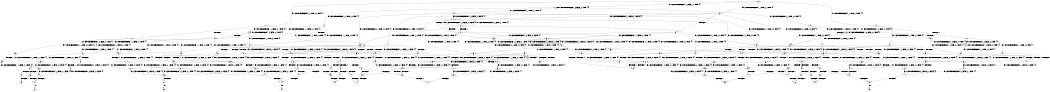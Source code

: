 digraph BCG {
size = "7, 10.5";
center = TRUE;
node [shape = circle];
0 [peripheries = 2];
0 -> 1 [label = "EX !0 !ATOMIC_EXCH_BRANCH (2, +1, TRUE, +0, 2, TRUE) !{0}"];
0 -> 2 [label = "EX !2 !ATOMIC_EXCH_BRANCH (1, +0, FALSE, +0, 1, TRUE) !{0}"];
0 -> 3 [label = "EX !1 !ATOMIC_EXCH_BRANCH (1, +1, TRUE, +0, 2, TRUE) !{0}"];
0 -> 4 [label = "EX !0 !ATOMIC_EXCH_BRANCH (2, +1, TRUE, +0, 2, TRUE) !{0}"];
1 -> 5 [label = "EX !2 !ATOMIC_EXCH_BRANCH (1, +0, FALSE, +0, 1, TRUE) !{0}"];
1 -> 6 [label = "EX !1 !ATOMIC_EXCH_BRANCH (1, +1, TRUE, +0, 2, TRUE) !{0}"];
1 -> 7 [label = "TERMINATE !0"];
2 -> 2 [label = "EX !2 !ATOMIC_EXCH_BRANCH (1, +0, FALSE, +0, 1, TRUE) !{0}"];
2 -> 8 [label = "EX !0 !ATOMIC_EXCH_BRANCH (2, +1, TRUE, +0, 2, TRUE) !{0}"];
2 -> 9 [label = "EX !1 !ATOMIC_EXCH_BRANCH (1, +1, TRUE, +0, 2, TRUE) !{0}"];
2 -> 10 [label = "EX !0 !ATOMIC_EXCH_BRANCH (2, +1, TRUE, +0, 2, TRUE) !{0}"];
3 -> 11 [label = "EX !0 !ATOMIC_EXCH_BRANCH (2, +1, TRUE, +0, 2, TRUE) !{0}"];
3 -> 12 [label = "EX !2 !ATOMIC_EXCH_BRANCH (1, +0, FALSE, +0, 1, FALSE) !{0}"];
3 -> 13 [label = "TERMINATE !1"];
3 -> 14 [label = "EX !0 !ATOMIC_EXCH_BRANCH (2, +1, TRUE, +0, 2, TRUE) !{0}"];
4 -> 15 [label = "EX !2 !ATOMIC_EXCH_BRANCH (1, +0, FALSE, +0, 1, TRUE) !{0}"];
4 -> 16 [label = "EX !1 !ATOMIC_EXCH_BRANCH (1, +1, TRUE, +0, 2, TRUE) !{0}"];
4 -> 17 [label = "TERMINATE !0"];
5 -> 5 [label = "EX !2 !ATOMIC_EXCH_BRANCH (1, +0, FALSE, +0, 1, TRUE) !{0}"];
5 -> 18 [label = "EX !1 !ATOMIC_EXCH_BRANCH (1, +1, TRUE, +0, 2, TRUE) !{0}"];
5 -> 19 [label = "TERMINATE !0"];
6 -> 20 [label = "EX !2 !ATOMIC_EXCH_BRANCH (1, +0, FALSE, +0, 1, FALSE) !{0}"];
6 -> 21 [label = "TERMINATE !0"];
6 -> 22 [label = "TERMINATE !1"];
7 -> 23 [label = "EX !1 !ATOMIC_EXCH_BRANCH (1, +1, TRUE, +0, 2, TRUE) !{1}"];
7 -> 24 [label = "EX !2 !ATOMIC_EXCH_BRANCH (1, +0, FALSE, +0, 1, TRUE) !{1}"];
7 -> 25 [label = "EX !1 !ATOMIC_EXCH_BRANCH (1, +1, TRUE, +0, 2, TRUE) !{1}"];
8 -> 5 [label = "EX !2 !ATOMIC_EXCH_BRANCH (1, +0, FALSE, +0, 1, TRUE) !{0}"];
8 -> 18 [label = "EX !1 !ATOMIC_EXCH_BRANCH (1, +1, TRUE, +0, 2, TRUE) !{0}"];
8 -> 19 [label = "TERMINATE !0"];
9 -> 12 [label = "EX !2 !ATOMIC_EXCH_BRANCH (1, +0, FALSE, +0, 1, FALSE) !{0}"];
9 -> 26 [label = "EX !0 !ATOMIC_EXCH_BRANCH (2, +1, TRUE, +0, 2, TRUE) !{0}"];
9 -> 27 [label = "TERMINATE !1"];
9 -> 28 [label = "EX !0 !ATOMIC_EXCH_BRANCH (2, +1, TRUE, +0, 2, TRUE) !{0}"];
10 -> 15 [label = "EX !2 !ATOMIC_EXCH_BRANCH (1, +0, FALSE, +0, 1, TRUE) !{0}"];
10 -> 29 [label = "EX !1 !ATOMIC_EXCH_BRANCH (1, +1, TRUE, +0, 2, TRUE) !{0}"];
10 -> 30 [label = "TERMINATE !0"];
11 -> 20 [label = "EX !2 !ATOMIC_EXCH_BRANCH (1, +0, FALSE, +0, 1, FALSE) !{0}"];
11 -> 21 [label = "TERMINATE !0"];
11 -> 22 [label = "TERMINATE !1"];
12 -> 31 [label = "EX !2 !ATOMIC_EXCH_BRANCH (2, +0, FALSE, +0, 1, TRUE) !{0}"];
12 -> 32 [label = "EX !0 !ATOMIC_EXCH_BRANCH (2, +1, TRUE, +0, 2, TRUE) !{0}"];
12 -> 33 [label = "TERMINATE !1"];
12 -> 34 [label = "EX !0 !ATOMIC_EXCH_BRANCH (2, +1, TRUE, +0, 2, TRUE) !{0}"];
13 -> 35 [label = "EX !0 !ATOMIC_EXCH_BRANCH (2, +1, TRUE, +0, 2, TRUE) !{0}"];
13 -> 36 [label = "EX !2 !ATOMIC_EXCH_BRANCH (1, +0, FALSE, +0, 1, FALSE) !{0}"];
13 -> 37 [label = "EX !0 !ATOMIC_EXCH_BRANCH (2, +1, TRUE, +0, 2, TRUE) !{0}"];
14 -> 38 [label = "EX !2 !ATOMIC_EXCH_BRANCH (1, +0, FALSE, +0, 1, FALSE) !{0}"];
14 -> 39 [label = "TERMINATE !0"];
14 -> 40 [label = "TERMINATE !1"];
15 -> 15 [label = "EX !2 !ATOMIC_EXCH_BRANCH (1, +0, FALSE, +0, 1, TRUE) !{0}"];
15 -> 29 [label = "EX !1 !ATOMIC_EXCH_BRANCH (1, +1, TRUE, +0, 2, TRUE) !{0}"];
15 -> 30 [label = "TERMINATE !0"];
16 -> 38 [label = "EX !2 !ATOMIC_EXCH_BRANCH (1, +0, FALSE, +0, 1, FALSE) !{0}"];
16 -> 39 [label = "TERMINATE !0"];
16 -> 40 [label = "TERMINATE !1"];
17 -> 41 [label = "EX !1 !ATOMIC_EXCH_BRANCH (1, +1, TRUE, +0, 2, TRUE) !{1}"];
17 -> 42 [label = "EX !2 !ATOMIC_EXCH_BRANCH (1, +0, FALSE, +0, 1, TRUE) !{1}"];
18 -> 20 [label = "EX !2 !ATOMIC_EXCH_BRANCH (1, +0, FALSE, +0, 1, FALSE) !{0}"];
18 -> 43 [label = "TERMINATE !0"];
18 -> 44 [label = "TERMINATE !1"];
19 -> 24 [label = "EX !2 !ATOMIC_EXCH_BRANCH (1, +0, FALSE, +0, 1, TRUE) !{1}"];
19 -> 45 [label = "EX !1 !ATOMIC_EXCH_BRANCH (1, +1, TRUE, +0, 2, TRUE) !{1}"];
19 -> 46 [label = "EX !1 !ATOMIC_EXCH_BRANCH (1, +1, TRUE, +0, 2, TRUE) !{1}"];
20 -> 47 [label = "EX !2 !ATOMIC_EXCH_BRANCH (2, +0, FALSE, +0, 1, FALSE) !{0}"];
20 -> 48 [label = "TERMINATE !0"];
20 -> 49 [label = "TERMINATE !1"];
21 -> 50 [label = "EX !2 !ATOMIC_EXCH_BRANCH (1, +0, FALSE, +0, 1, FALSE) !{1}"];
21 -> 51 [label = "TERMINATE !1"];
22 -> 52 [label = "EX !2 !ATOMIC_EXCH_BRANCH (1, +0, FALSE, +0, 1, FALSE) !{0}"];
22 -> 53 [label = "TERMINATE !0"];
23 -> 50 [label = "EX !2 !ATOMIC_EXCH_BRANCH (1, +0, FALSE, +0, 1, FALSE) !{1}"];
23 -> 51 [label = "TERMINATE !1"];
24 -> 24 [label = "EX !2 !ATOMIC_EXCH_BRANCH (1, +0, FALSE, +0, 1, TRUE) !{1}"];
24 -> 45 [label = "EX !1 !ATOMIC_EXCH_BRANCH (1, +1, TRUE, +0, 2, TRUE) !{1}"];
24 -> 46 [label = "EX !1 !ATOMIC_EXCH_BRANCH (1, +1, TRUE, +0, 2, TRUE) !{1}"];
25 -> 54 [label = "EX !2 !ATOMIC_EXCH_BRANCH (1, +0, FALSE, +0, 1, FALSE) !{1}"];
25 -> 55 [label = "TERMINATE !1"];
26 -> 20 [label = "EX !2 !ATOMIC_EXCH_BRANCH (1, +0, FALSE, +0, 1, FALSE) !{0}"];
26 -> 43 [label = "TERMINATE !0"];
26 -> 44 [label = "TERMINATE !1"];
27 -> 36 [label = "EX !2 !ATOMIC_EXCH_BRANCH (1, +0, FALSE, +0, 1, FALSE) !{0}"];
27 -> 56 [label = "EX !0 !ATOMIC_EXCH_BRANCH (2, +1, TRUE, +0, 2, TRUE) !{0}"];
27 -> 57 [label = "EX !0 !ATOMIC_EXCH_BRANCH (2, +1, TRUE, +0, 2, TRUE) !{0}"];
28 -> 38 [label = "EX !2 !ATOMIC_EXCH_BRANCH (1, +0, FALSE, +0, 1, FALSE) !{0}"];
28 -> 58 [label = "TERMINATE !0"];
28 -> 59 [label = "TERMINATE !1"];
29 -> 38 [label = "EX !2 !ATOMIC_EXCH_BRANCH (1, +0, FALSE, +0, 1, FALSE) !{0}"];
29 -> 58 [label = "TERMINATE !0"];
29 -> 59 [label = "TERMINATE !1"];
30 -> 42 [label = "EX !2 !ATOMIC_EXCH_BRANCH (1, +0, FALSE, +0, 1, TRUE) !{1}"];
30 -> 60 [label = "EX !1 !ATOMIC_EXCH_BRANCH (1, +1, TRUE, +0, 2, TRUE) !{1}"];
31 -> 12 [label = "EX !2 !ATOMIC_EXCH_BRANCH (1, +0, FALSE, +0, 1, FALSE) !{0}"];
31 -> 26 [label = "EX !0 !ATOMIC_EXCH_BRANCH (2, +1, TRUE, +0, 2, TRUE) !{0}"];
31 -> 27 [label = "TERMINATE !1"];
31 -> 28 [label = "EX !0 !ATOMIC_EXCH_BRANCH (2, +1, TRUE, +0, 2, TRUE) !{0}"];
32 -> 47 [label = "EX !2 !ATOMIC_EXCH_BRANCH (2, +0, FALSE, +0, 1, FALSE) !{0}"];
32 -> 48 [label = "TERMINATE !0"];
32 -> 49 [label = "TERMINATE !1"];
33 -> 61 [label = "EX !2 !ATOMIC_EXCH_BRANCH (2, +0, FALSE, +0, 1, TRUE) !{0}"];
33 -> 62 [label = "EX !0 !ATOMIC_EXCH_BRANCH (2, +1, TRUE, +0, 2, TRUE) !{0}"];
33 -> 63 [label = "EX !0 !ATOMIC_EXCH_BRANCH (2, +1, TRUE, +0, 2, TRUE) !{0}"];
34 -> 64 [label = "EX !2 !ATOMIC_EXCH_BRANCH (2, +0, FALSE, +0, 1, FALSE) !{0}"];
34 -> 65 [label = "TERMINATE !0"];
34 -> 66 [label = "TERMINATE !1"];
35 -> 52 [label = "EX !2 !ATOMIC_EXCH_BRANCH (1, +0, FALSE, +0, 1, FALSE) !{0}"];
35 -> 53 [label = "TERMINATE !0"];
36 -> 61 [label = "EX !2 !ATOMIC_EXCH_BRANCH (2, +0, FALSE, +0, 1, TRUE) !{0}"];
36 -> 62 [label = "EX !0 !ATOMIC_EXCH_BRANCH (2, +1, TRUE, +0, 2, TRUE) !{0}"];
36 -> 63 [label = "EX !0 !ATOMIC_EXCH_BRANCH (2, +1, TRUE, +0, 2, TRUE) !{0}"];
37 -> 67 [label = "EX !2 !ATOMIC_EXCH_BRANCH (1, +0, FALSE, +0, 1, FALSE) !{0}"];
37 -> 68 [label = "TERMINATE !0"];
38 -> 64 [label = "EX !2 !ATOMIC_EXCH_BRANCH (2, +0, FALSE, +0, 1, FALSE) !{0}"];
38 -> 65 [label = "TERMINATE !0"];
38 -> 66 [label = "TERMINATE !1"];
39 -> 69 [label = "EX !2 !ATOMIC_EXCH_BRANCH (1, +0, FALSE, +0, 1, FALSE) !{1}"];
39 -> 70 [label = "TERMINATE !1"];
40 -> 67 [label = "EX !2 !ATOMIC_EXCH_BRANCH (1, +0, FALSE, +0, 1, FALSE) !{0}"];
40 -> 68 [label = "TERMINATE !0"];
41 -> 69 [label = "EX !2 !ATOMIC_EXCH_BRANCH (1, +0, FALSE, +0, 1, FALSE) !{1}"];
41 -> 70 [label = "TERMINATE !1"];
42 -> 42 [label = "EX !2 !ATOMIC_EXCH_BRANCH (1, +0, FALSE, +0, 1, TRUE) !{1}"];
42 -> 60 [label = "EX !1 !ATOMIC_EXCH_BRANCH (1, +1, TRUE, +0, 2, TRUE) !{1}"];
43 -> 50 [label = "EX !2 !ATOMIC_EXCH_BRANCH (1, +0, FALSE, +0, 1, FALSE) !{1}"];
43 -> 71 [label = "TERMINATE !1"];
44 -> 52 [label = "EX !2 !ATOMIC_EXCH_BRANCH (1, +0, FALSE, +0, 1, FALSE) !{0}"];
44 -> 72 [label = "TERMINATE !0"];
45 -> 50 [label = "EX !2 !ATOMIC_EXCH_BRANCH (1, +0, FALSE, +0, 1, FALSE) !{1}"];
45 -> 71 [label = "TERMINATE !1"];
46 -> 54 [label = "EX !2 !ATOMIC_EXCH_BRANCH (1, +0, FALSE, +0, 1, FALSE) !{1}"];
46 -> 73 [label = "TERMINATE !1"];
47 -> 74 [label = "TERMINATE !0"];
47 -> 75 [label = "TERMINATE !2"];
47 -> 76 [label = "TERMINATE !1"];
48 -> 77 [label = "EX !2 !ATOMIC_EXCH_BRANCH (2, +0, FALSE, +0, 1, FALSE) !{1}"];
48 -> 78 [label = "TERMINATE !1"];
49 -> 79 [label = "EX !2 !ATOMIC_EXCH_BRANCH (2, +0, FALSE, +0, 1, FALSE) !{0}"];
49 -> 80 [label = "TERMINATE !0"];
50 -> 77 [label = "EX !2 !ATOMIC_EXCH_BRANCH (2, +0, FALSE, +0, 1, FALSE) !{1}"];
50 -> 78 [label = "TERMINATE !1"];
51 -> 81 [label = "EX !2 !ATOMIC_EXCH_BRANCH (1, +0, FALSE, +0, 1, FALSE) !{2}"];
51 -> 82 [label = "EX !2 !ATOMIC_EXCH_BRANCH (1, +0, FALSE, +0, 1, FALSE) !{2}"];
52 -> 79 [label = "EX !2 !ATOMIC_EXCH_BRANCH (2, +0, FALSE, +0, 1, FALSE) !{0}"];
52 -> 80 [label = "TERMINATE !0"];
53 -> 83 [label = "EX !2 !ATOMIC_EXCH_BRANCH (1, +0, FALSE, +0, 1, FALSE) !{1}"];
54 -> 84 [label = "EX !2 !ATOMIC_EXCH_BRANCH (2, +0, FALSE, +0, 1, FALSE) !{1}"];
54 -> 85 [label = "TERMINATE !1"];
55 -> 86 [label = "EX !2 !ATOMIC_EXCH_BRANCH (1, +0, FALSE, +0, 1, FALSE) !{2}"];
56 -> 52 [label = "EX !2 !ATOMIC_EXCH_BRANCH (1, +0, FALSE, +0, 1, FALSE) !{0}"];
56 -> 72 [label = "TERMINATE !0"];
57 -> 67 [label = "EX !2 !ATOMIC_EXCH_BRANCH (1, +0, FALSE, +0, 1, FALSE) !{0}"];
57 -> 87 [label = "TERMINATE !0"];
58 -> 69 [label = "EX !2 !ATOMIC_EXCH_BRANCH (1, +0, FALSE, +0, 1, FALSE) !{1}"];
58 -> 88 [label = "TERMINATE !1"];
59 -> 67 [label = "EX !2 !ATOMIC_EXCH_BRANCH (1, +0, FALSE, +0, 1, FALSE) !{0}"];
59 -> 87 [label = "TERMINATE !0"];
60 -> 69 [label = "EX !2 !ATOMIC_EXCH_BRANCH (1, +0, FALSE, +0, 1, FALSE) !{1}"];
60 -> 88 [label = "TERMINATE !1"];
61 -> 36 [label = "EX !2 !ATOMIC_EXCH_BRANCH (1, +0, FALSE, +0, 1, FALSE) !{0}"];
61 -> 56 [label = "EX !0 !ATOMIC_EXCH_BRANCH (2, +1, TRUE, +0, 2, TRUE) !{0}"];
61 -> 57 [label = "EX !0 !ATOMIC_EXCH_BRANCH (2, +1, TRUE, +0, 2, TRUE) !{0}"];
62 -> 79 [label = "EX !2 !ATOMIC_EXCH_BRANCH (2, +0, FALSE, +0, 1, FALSE) !{0}"];
62 -> 80 [label = "TERMINATE !0"];
63 -> 89 [label = "EX !2 !ATOMIC_EXCH_BRANCH (2, +0, FALSE, +0, 1, FALSE) !{0}"];
63 -> 90 [label = "TERMINATE !0"];
64 -> 91 [label = "TERMINATE !0"];
64 -> 92 [label = "TERMINATE !2"];
64 -> 93 [label = "TERMINATE !1"];
65 -> 94 [label = "EX !2 !ATOMIC_EXCH_BRANCH (2, +0, FALSE, +0, 1, FALSE) !{1}"];
65 -> 95 [label = "TERMINATE !1"];
66 -> 89 [label = "EX !2 !ATOMIC_EXCH_BRANCH (2, +0, FALSE, +0, 1, FALSE) !{0}"];
66 -> 90 [label = "TERMINATE !0"];
67 -> 89 [label = "EX !2 !ATOMIC_EXCH_BRANCH (2, +0, FALSE, +0, 1, FALSE) !{0}"];
67 -> 90 [label = "TERMINATE !0"];
68 -> 96 [label = "EX !2 !ATOMIC_EXCH_BRANCH (1, +0, FALSE, +0, 1, FALSE) !{1}"];
69 -> 94 [label = "EX !2 !ATOMIC_EXCH_BRANCH (2, +0, FALSE, +0, 1, FALSE) !{1}"];
69 -> 95 [label = "TERMINATE !1"];
70 -> 97 [label = "EX !2 !ATOMIC_EXCH_BRANCH (1, +0, FALSE, +0, 1, FALSE) !{2}"];
71 -> 81 [label = "EX !2 !ATOMIC_EXCH_BRANCH (1, +0, FALSE, +0, 1, FALSE) !{2}"];
71 -> 82 [label = "EX !2 !ATOMIC_EXCH_BRANCH (1, +0, FALSE, +0, 1, FALSE) !{2}"];
72 -> 83 [label = "EX !2 !ATOMIC_EXCH_BRANCH (1, +0, FALSE, +0, 1, FALSE) !{1}"];
73 -> 86 [label = "EX !2 !ATOMIC_EXCH_BRANCH (1, +0, FALSE, +0, 1, FALSE) !{2}"];
74 -> 98 [label = "TERMINATE !2"];
74 -> 99 [label = "TERMINATE !1"];
75 -> 100 [label = "TERMINATE !0"];
75 -> 101 [label = "TERMINATE !1"];
76 -> 102 [label = "TERMINATE !0"];
76 -> 103 [label = "TERMINATE !2"];
77 -> 98 [label = "TERMINATE !2"];
77 -> 99 [label = "TERMINATE !1"];
78 -> 104 [label = "EX !2 !ATOMIC_EXCH_BRANCH (2, +0, FALSE, +0, 1, FALSE) !{2}"];
78 -> 105 [label = "EX !2 !ATOMIC_EXCH_BRANCH (2, +0, FALSE, +0, 1, FALSE) !{2}"];
79 -> 102 [label = "TERMINATE !0"];
79 -> 103 [label = "TERMINATE !2"];
80 -> 106 [label = "EX !2 !ATOMIC_EXCH_BRANCH (2, +0, FALSE, +0, 1, FALSE) !{1}"];
81 -> 104 [label = "EX !2 !ATOMIC_EXCH_BRANCH (2, +0, FALSE, +0, 1, FALSE) !{2}"];
81 -> 105 [label = "EX !2 !ATOMIC_EXCH_BRANCH (2, +0, FALSE, +0, 1, FALSE) !{2}"];
82 -> 105 [label = "EX !2 !ATOMIC_EXCH_BRANCH (2, +0, FALSE, +0, 1, FALSE) !{2}"];
83 -> 106 [label = "EX !2 !ATOMIC_EXCH_BRANCH (2, +0, FALSE, +0, 1, FALSE) !{1}"];
84 -> 107 [label = "TERMINATE !2"];
84 -> 108 [label = "TERMINATE !1"];
85 -> 109 [label = "EX !2 !ATOMIC_EXCH_BRANCH (2, +0, FALSE, +0, 1, FALSE) !{2}"];
86 -> 109 [label = "EX !2 !ATOMIC_EXCH_BRANCH (2, +0, FALSE, +0, 1, FALSE) !{2}"];
87 -> 96 [label = "EX !2 !ATOMIC_EXCH_BRANCH (1, +0, FALSE, +0, 1, FALSE) !{1}"];
88 -> 97 [label = "EX !2 !ATOMIC_EXCH_BRANCH (1, +0, FALSE, +0, 1, FALSE) !{2}"];
89 -> 110 [label = "TERMINATE !0"];
89 -> 111 [label = "TERMINATE !2"];
90 -> 112 [label = "EX !2 !ATOMIC_EXCH_BRANCH (2, +0, FALSE, +0, 1, FALSE) !{1}"];
91 -> 113 [label = "TERMINATE !2"];
91 -> 114 [label = "TERMINATE !1"];
92 -> 115 [label = "TERMINATE !0"];
92 -> 116 [label = "TERMINATE !1"];
93 -> 110 [label = "TERMINATE !0"];
93 -> 111 [label = "TERMINATE !2"];
94 -> 113 [label = "TERMINATE !2"];
94 -> 114 [label = "TERMINATE !1"];
95 -> 117 [label = "EX !2 !ATOMIC_EXCH_BRANCH (2, +0, FALSE, +0, 1, FALSE) !{2}"];
96 -> 112 [label = "EX !2 !ATOMIC_EXCH_BRANCH (2, +0, FALSE, +0, 1, FALSE) !{1}"];
97 -> 117 [label = "EX !2 !ATOMIC_EXCH_BRANCH (2, +0, FALSE, +0, 1, FALSE) !{2}"];
98 -> 118 [label = "TERMINATE !1"];
99 -> 119 [label = "TERMINATE !2"];
100 -> 118 [label = "TERMINATE !1"];
101 -> 120 [label = "TERMINATE !0"];
102 -> 121 [label = "TERMINATE !2"];
103 -> 120 [label = "TERMINATE !0"];
104 -> 119 [label = "TERMINATE !2"];
105 -> 122 [label = "TERMINATE !2"];
106 -> 121 [label = "TERMINATE !2"];
107 -> 123 [label = "TERMINATE !1"];
108 -> 124 [label = "TERMINATE !2"];
109 -> 124 [label = "TERMINATE !2"];
110 -> 125 [label = "TERMINATE !2"];
111 -> 126 [label = "TERMINATE !0"];
112 -> 125 [label = "TERMINATE !2"];
113 -> 127 [label = "TERMINATE !1"];
114 -> 128 [label = "TERMINATE !2"];
115 -> 127 [label = "TERMINATE !1"];
116 -> 126 [label = "TERMINATE !0"];
117 -> 128 [label = "TERMINATE !2"];
119 -> 129 [label = "exit"];
122 -> 130 [label = "exit"];
124 -> 131 [label = "exit"];
128 -> 132 [label = "exit"];
}
